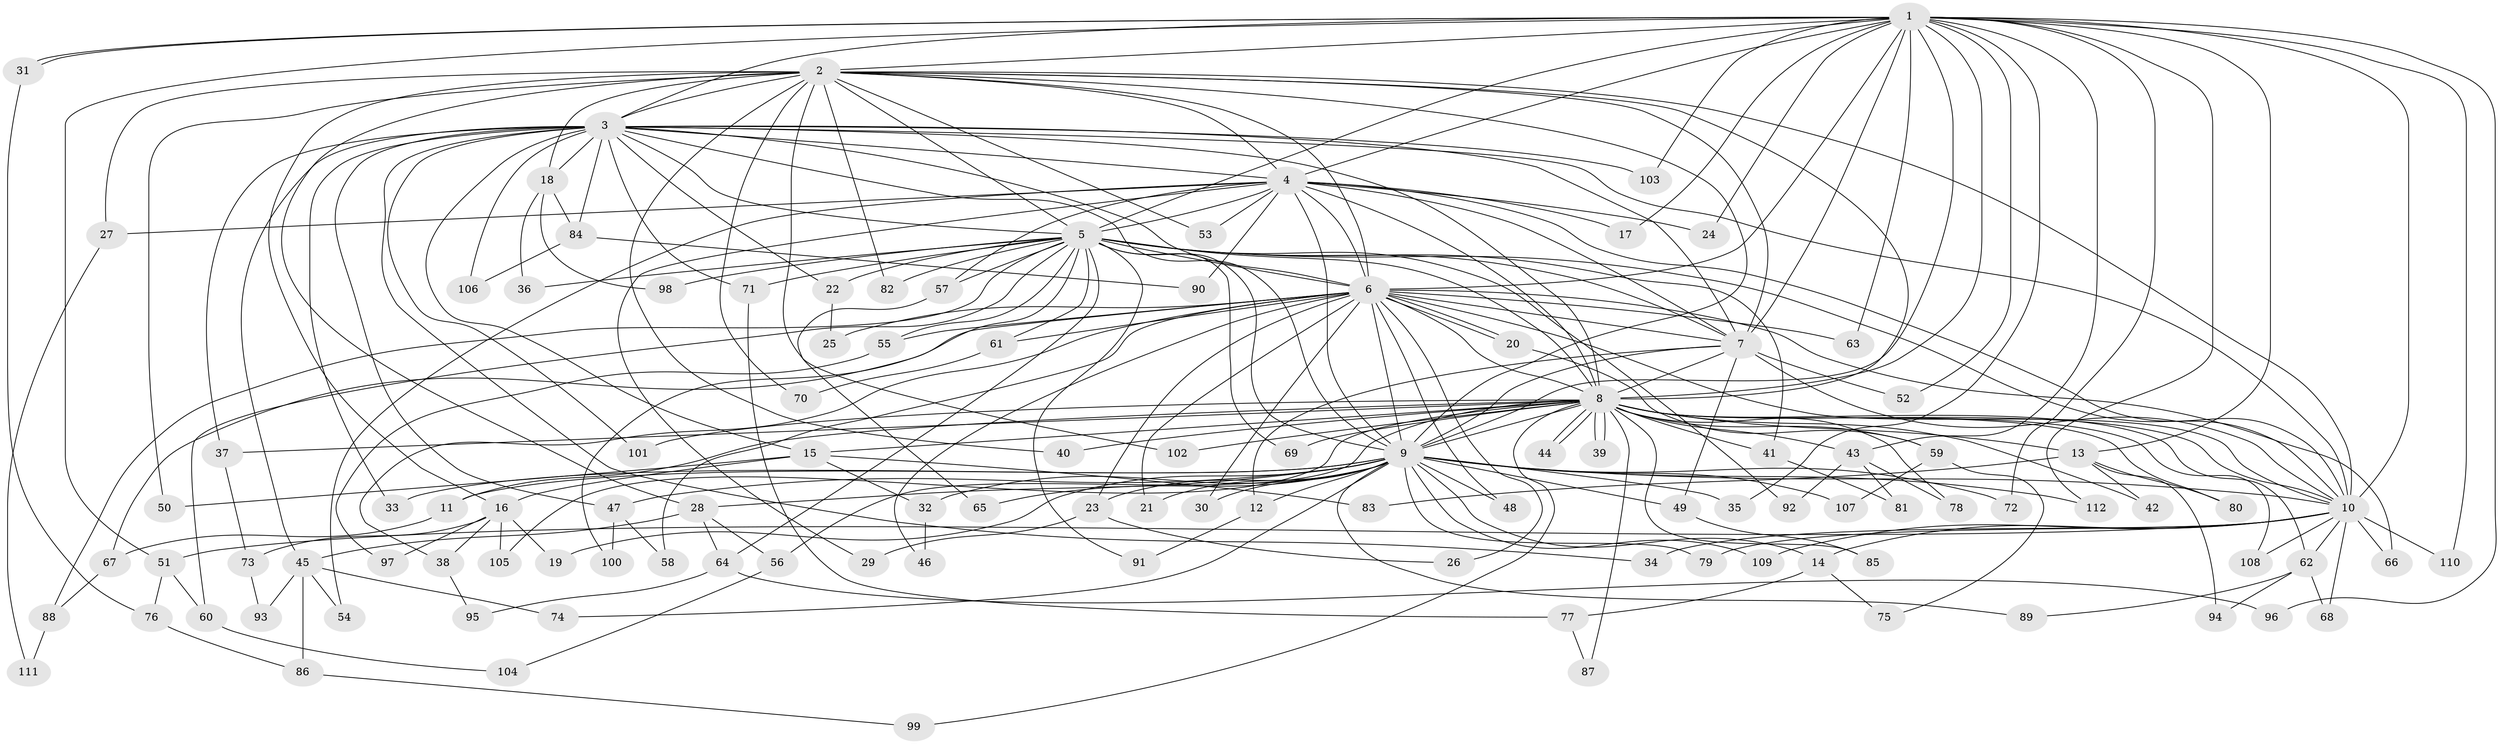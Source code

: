 // coarse degree distribution, {21: 0.025, 20: 0.0125, 18: 0.0125, 19: 0.0125, 26: 0.0125, 31: 0.0125, 3: 0.175, 8: 0.025, 5: 0.0625, 6: 0.025, 2: 0.525, 1: 0.0375, 4: 0.0625}
// Generated by graph-tools (version 1.1) at 2025/49/03/04/25 22:49:27]
// undirected, 112 vertices, 249 edges
graph export_dot {
  node [color=gray90,style=filled];
  1;
  2;
  3;
  4;
  5;
  6;
  7;
  8;
  9;
  10;
  11;
  12;
  13;
  14;
  15;
  16;
  17;
  18;
  19;
  20;
  21;
  22;
  23;
  24;
  25;
  26;
  27;
  28;
  29;
  30;
  31;
  32;
  33;
  34;
  35;
  36;
  37;
  38;
  39;
  40;
  41;
  42;
  43;
  44;
  45;
  46;
  47;
  48;
  49;
  50;
  51;
  52;
  53;
  54;
  55;
  56;
  57;
  58;
  59;
  60;
  61;
  62;
  63;
  64;
  65;
  66;
  67;
  68;
  69;
  70;
  71;
  72;
  73;
  74;
  75;
  76;
  77;
  78;
  79;
  80;
  81;
  82;
  83;
  84;
  85;
  86;
  87;
  88;
  89;
  90;
  91;
  92;
  93;
  94;
  95;
  96;
  97;
  98;
  99;
  100;
  101;
  102;
  103;
  104;
  105;
  106;
  107;
  108;
  109;
  110;
  111;
  112;
  1 -- 2;
  1 -- 3;
  1 -- 4;
  1 -- 5;
  1 -- 6;
  1 -- 7;
  1 -- 8;
  1 -- 9;
  1 -- 10;
  1 -- 13;
  1 -- 17;
  1 -- 24;
  1 -- 31;
  1 -- 31;
  1 -- 35;
  1 -- 43;
  1 -- 51;
  1 -- 52;
  1 -- 63;
  1 -- 72;
  1 -- 96;
  1 -- 103;
  1 -- 110;
  1 -- 112;
  2 -- 3;
  2 -- 4;
  2 -- 5;
  2 -- 6;
  2 -- 7;
  2 -- 8;
  2 -- 9;
  2 -- 10;
  2 -- 16;
  2 -- 18;
  2 -- 27;
  2 -- 28;
  2 -- 40;
  2 -- 50;
  2 -- 53;
  2 -- 70;
  2 -- 82;
  2 -- 102;
  3 -- 4;
  3 -- 5;
  3 -- 6;
  3 -- 7;
  3 -- 8;
  3 -- 9;
  3 -- 10;
  3 -- 15;
  3 -- 18;
  3 -- 22;
  3 -- 33;
  3 -- 34;
  3 -- 37;
  3 -- 45;
  3 -- 47;
  3 -- 71;
  3 -- 84;
  3 -- 101;
  3 -- 103;
  3 -- 106;
  4 -- 5;
  4 -- 6;
  4 -- 7;
  4 -- 8;
  4 -- 9;
  4 -- 10;
  4 -- 17;
  4 -- 24;
  4 -- 27;
  4 -- 29;
  4 -- 53;
  4 -- 54;
  4 -- 57;
  4 -- 90;
  5 -- 6;
  5 -- 7;
  5 -- 8;
  5 -- 9;
  5 -- 10;
  5 -- 22;
  5 -- 36;
  5 -- 41;
  5 -- 55;
  5 -- 57;
  5 -- 60;
  5 -- 61;
  5 -- 64;
  5 -- 69;
  5 -- 71;
  5 -- 82;
  5 -- 88;
  5 -- 91;
  5 -- 92;
  5 -- 98;
  5 -- 100;
  6 -- 7;
  6 -- 8;
  6 -- 9;
  6 -- 10;
  6 -- 20;
  6 -- 20;
  6 -- 21;
  6 -- 23;
  6 -- 25;
  6 -- 26;
  6 -- 30;
  6 -- 38;
  6 -- 46;
  6 -- 48;
  6 -- 55;
  6 -- 58;
  6 -- 61;
  6 -- 63;
  6 -- 66;
  6 -- 67;
  7 -- 8;
  7 -- 9;
  7 -- 10;
  7 -- 12;
  7 -- 49;
  7 -- 52;
  8 -- 9;
  8 -- 10;
  8 -- 11;
  8 -- 13;
  8 -- 15;
  8 -- 37;
  8 -- 39;
  8 -- 39;
  8 -- 40;
  8 -- 41;
  8 -- 42;
  8 -- 43;
  8 -- 44;
  8 -- 44;
  8 -- 56;
  8 -- 59;
  8 -- 62;
  8 -- 69;
  8 -- 78;
  8 -- 80;
  8 -- 85;
  8 -- 87;
  8 -- 99;
  8 -- 101;
  8 -- 102;
  8 -- 105;
  8 -- 108;
  9 -- 10;
  9 -- 11;
  9 -- 12;
  9 -- 14;
  9 -- 19;
  9 -- 21;
  9 -- 23;
  9 -- 28;
  9 -- 30;
  9 -- 32;
  9 -- 33;
  9 -- 35;
  9 -- 47;
  9 -- 48;
  9 -- 49;
  9 -- 65;
  9 -- 72;
  9 -- 74;
  9 -- 79;
  9 -- 89;
  9 -- 107;
  9 -- 109;
  9 -- 112;
  10 -- 14;
  10 -- 34;
  10 -- 51;
  10 -- 62;
  10 -- 66;
  10 -- 68;
  10 -- 79;
  10 -- 108;
  10 -- 109;
  10 -- 110;
  11 -- 67;
  12 -- 91;
  13 -- 42;
  13 -- 80;
  13 -- 83;
  13 -- 94;
  14 -- 75;
  14 -- 77;
  15 -- 16;
  15 -- 32;
  15 -- 50;
  15 -- 83;
  16 -- 19;
  16 -- 38;
  16 -- 73;
  16 -- 97;
  16 -- 105;
  18 -- 36;
  18 -- 84;
  18 -- 98;
  20 -- 59;
  22 -- 25;
  23 -- 26;
  23 -- 29;
  27 -- 111;
  28 -- 45;
  28 -- 56;
  28 -- 64;
  31 -- 76;
  32 -- 46;
  37 -- 73;
  38 -- 95;
  41 -- 81;
  43 -- 78;
  43 -- 81;
  43 -- 92;
  45 -- 54;
  45 -- 74;
  45 -- 86;
  45 -- 93;
  47 -- 58;
  47 -- 100;
  49 -- 85;
  51 -- 60;
  51 -- 76;
  55 -- 97;
  56 -- 104;
  57 -- 65;
  59 -- 75;
  59 -- 107;
  60 -- 104;
  61 -- 70;
  62 -- 68;
  62 -- 89;
  62 -- 94;
  64 -- 95;
  64 -- 96;
  67 -- 88;
  71 -- 77;
  73 -- 93;
  76 -- 86;
  77 -- 87;
  84 -- 90;
  84 -- 106;
  86 -- 99;
  88 -- 111;
}
